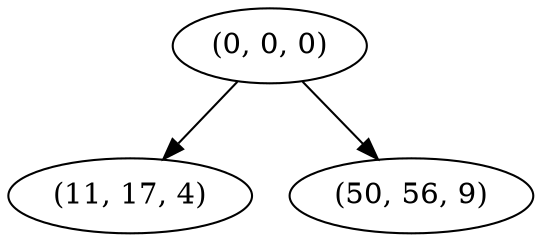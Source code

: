 digraph tree {
    "(0, 0, 0)";
    "(11, 17, 4)";
    "(50, 56, 9)";
    "(0, 0, 0)" -> "(11, 17, 4)";
    "(0, 0, 0)" -> "(50, 56, 9)";
}

